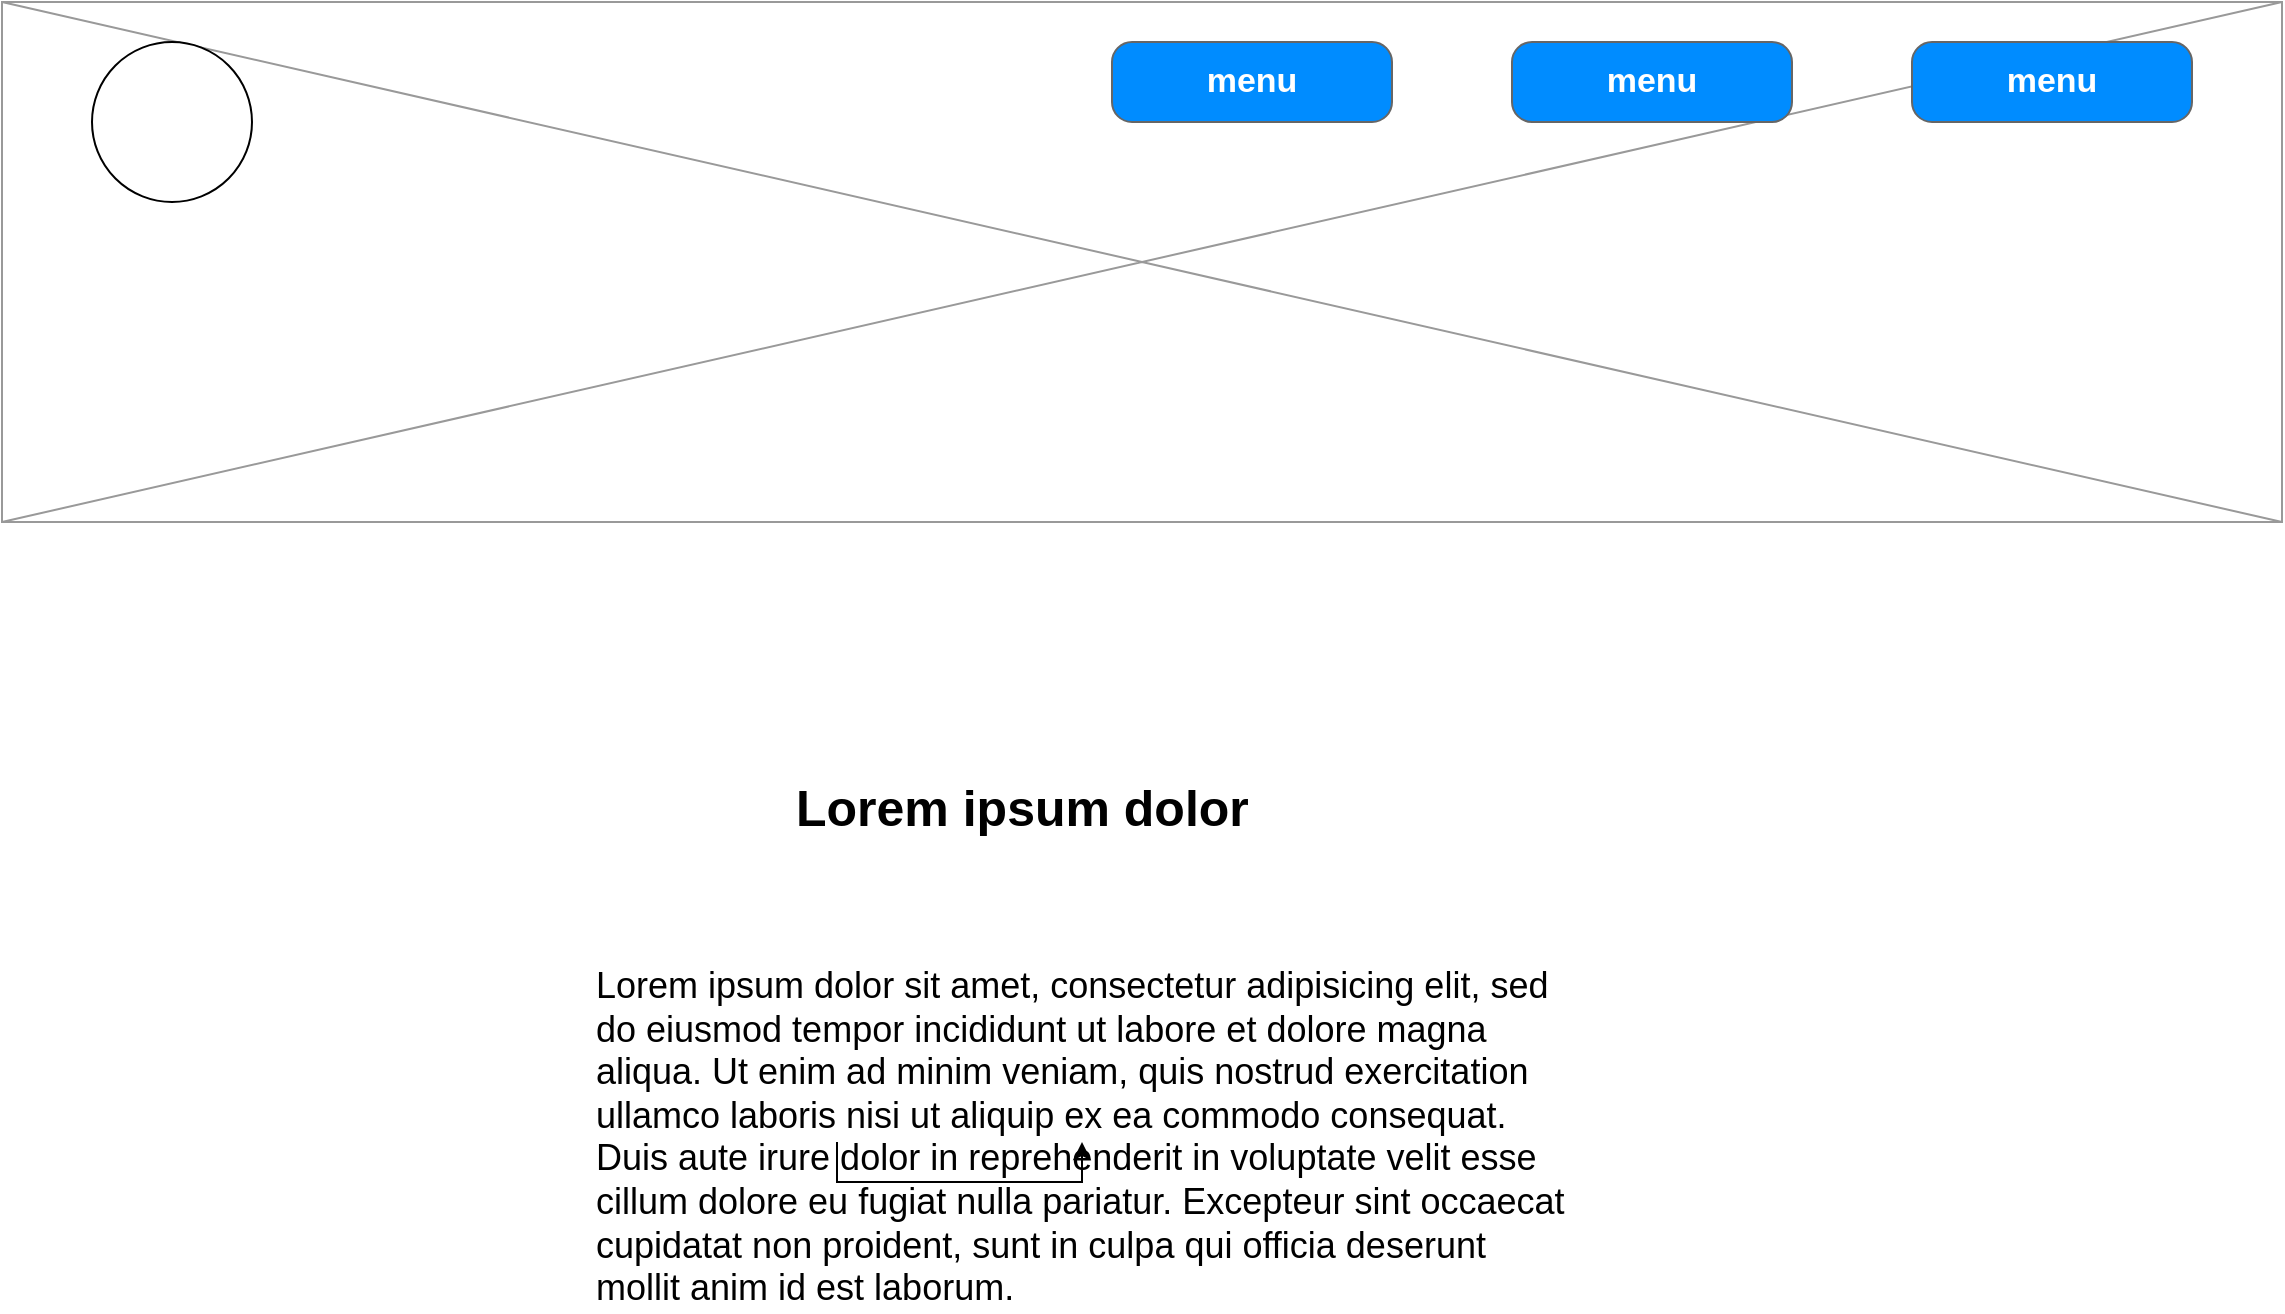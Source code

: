 <mxfile version="22.0.8" type="device" pages="3">
  <diagram name="Home" id="GWiMtT0e5DqtILCh8_0i">
    <mxGraphModel dx="1387" dy="767" grid="1" gridSize="10" guides="1" tooltips="1" connect="1" arrows="1" fold="1" page="1" pageScale="1" pageWidth="1169" pageHeight="827" math="0" shadow="0">
      <root>
        <mxCell id="0" />
        <mxCell id="1" parent="0" />
        <mxCell id="vj-qtJoO59ucQnTQ0JGd-2" value="" style="verticalLabelPosition=bottom;shadow=0;dashed=0;align=center;html=1;verticalAlign=top;strokeWidth=1;shape=mxgraph.mockup.graphics.simpleIcon;strokeColor=#999999;direction=west;" parent="1" vertex="1">
          <mxGeometry x="15" y="10" width="1140" height="260" as="geometry" />
        </mxCell>
        <mxCell id="8JzA3NTI266D-M-EUL4F-1" value="Lorem ipsum dolor sit amet, consectetur adipisicing elit, sed do eiusmod tempor incididunt ut labore et dolore magna aliqua. Ut enim ad minim veniam, quis nostrud exercitation ullamco laboris nisi ut aliquip ex ea commodo consequat. Duis aute irure dolor in reprehenderit in voluptate velit esse cillum dolore eu fugiat nulla pariatur. Excepteur sint occaecat cupidatat non proident, sunt in culpa qui officia deserunt mollit anim id est laborum." style="text;spacingTop=-5;whiteSpace=wrap;html=1;align=left;fontSize=18;fontFamily=Helvetica;fillColor=none;strokeColor=none;" parent="1" vertex="1">
          <mxGeometry x="310" y="490" width="490" height="90" as="geometry" />
        </mxCell>
        <mxCell id="8JzA3NTI266D-M-EUL4F-2" value="Lorem ipsum dolor&amp;nbsp;" style="text;spacingTop=-5;whiteSpace=wrap;html=1;align=left;fontSize=25;fontFamily=Helvetica;fillColor=none;strokeColor=none;fontStyle=1;verticalAlign=middle;" parent="1" vertex="1">
          <mxGeometry x="410" y="389" width="240" height="50" as="geometry" />
        </mxCell>
        <mxCell id="8JzA3NTI266D-M-EUL4F-3" value="menu" style="strokeWidth=1;shadow=0;dashed=0;align=center;html=1;shape=mxgraph.mockup.buttons.button;strokeColor=#666666;fontColor=#ffffff;mainText=;buttonStyle=round;fontSize=17;fontStyle=1;fillColor=#008cff;whiteSpace=wrap;" parent="1" vertex="1">
          <mxGeometry x="970" y="30" width="140" height="40" as="geometry" />
        </mxCell>
        <mxCell id="t8Yct_-SfaM9aRnuGFuA-1" value="" style="ellipse;whiteSpace=wrap;html=1;aspect=fixed;" vertex="1" parent="1">
          <mxGeometry x="60" y="30" width="80" height="80" as="geometry" />
        </mxCell>
        <mxCell id="t8Yct_-SfaM9aRnuGFuA-3" value="" style="rounded=0;whiteSpace=wrap;html=1;" vertex="1" parent="1">
          <mxGeometry x="600" y="30" width="80" height="30" as="geometry" />
        </mxCell>
        <mxCell id="t8Yct_-SfaM9aRnuGFuA-4" value="" style="rounded=0;whiteSpace=wrap;html=1;" vertex="1" parent="1">
          <mxGeometry x="810" y="30" width="80" height="30" as="geometry" />
        </mxCell>
        <mxCell id="t8Yct_-SfaM9aRnuGFuA-6" style="edgeStyle=orthogonalEdgeStyle;rounded=0;orthogonalLoop=1;jettySize=auto;html=1;exitX=0.25;exitY=1;exitDx=0;exitDy=0;" edge="1" parent="1" source="8JzA3NTI266D-M-EUL4F-1" target="8JzA3NTI266D-M-EUL4F-1">
          <mxGeometry relative="1" as="geometry" />
        </mxCell>
        <mxCell id="t8Yct_-SfaM9aRnuGFuA-7" value="menu" style="strokeWidth=1;shadow=0;dashed=0;align=center;html=1;shape=mxgraph.mockup.buttons.button;strokeColor=#666666;fontColor=#ffffff;mainText=;buttonStyle=round;fontSize=17;fontStyle=1;fillColor=#008cff;whiteSpace=wrap;" vertex="1" parent="1">
          <mxGeometry x="570" y="30" width="140" height="40" as="geometry" />
        </mxCell>
        <mxCell id="t8Yct_-SfaM9aRnuGFuA-8" value="menu" style="strokeWidth=1;shadow=0;dashed=0;align=center;html=1;shape=mxgraph.mockup.buttons.button;strokeColor=#666666;fontColor=#ffffff;mainText=;buttonStyle=round;fontSize=17;fontStyle=1;fillColor=#008cff;whiteSpace=wrap;" vertex="1" parent="1">
          <mxGeometry x="770" y="30" width="140" height="40" as="geometry" />
        </mxCell>
      </root>
    </mxGraphModel>
  </diagram>
  <diagram id="VgM5lU4q05OkGia0pzVO" name="About">
    <mxGraphModel dx="1664" dy="920" grid="1" gridSize="10" guides="1" tooltips="1" connect="1" arrows="1" fold="1" page="1" pageScale="1" pageWidth="1169" pageHeight="827" math="0" shadow="0">
      <root>
        <mxCell id="0" />
        <mxCell id="1" parent="0" />
        <mxCell id="e12vvNjCy11CAZPHuTNJ-1" value="Lorem ipsum dolor sit amet, consectetur adipisicing elit, sed do eiusmod tempor incididunt ut labore et dolore magna aliqua. Ut enim ad minim veniam, quis nostrud exercitation ullamco laboris nisi ut aliquip ex ea commodo consequat. Duis aute irure dolor in reprehenderit in voluptate velit esse cillum dolore eu fugiat nulla pariatur. Excepteur sint occaecat cupidatat non proident, sunt in culpa qui officia deserunt mollit anim id est laborum." style="text;spacingTop=-5;whiteSpace=wrap;html=1;align=left;fontSize=18;fontFamily=Helvetica;fillColor=none;strokeColor=none;" parent="1" vertex="1">
          <mxGeometry x="100" y="882" width="1000" height="90" as="geometry" />
        </mxCell>
        <mxCell id="e12vvNjCy11CAZPHuTNJ-2" value="Lorem ipsum dolor&amp;nbsp;" style="text;spacingTop=-5;whiteSpace=wrap;html=1;align=left;fontSize=25;fontFamily=Helvetica;fillColor=none;strokeColor=none;fontStyle=1;verticalAlign=middle;" parent="1" vertex="1">
          <mxGeometry x="100" y="813" width="240" height="50" as="geometry" />
        </mxCell>
        <mxCell id="HqywgXEak3AqZXudr7r2-3" value="" style="group" parent="1" vertex="1" connectable="0">
          <mxGeometry x="110" y="1019" width="230" height="241" as="geometry" />
        </mxCell>
        <mxCell id="HqywgXEak3AqZXudr7r2-1" value="Lorem ipsum dolor sit amet, consectetur adipisicing elit, sed do eiusmod tempor&amp;nbsp;" style="text;spacingTop=-5;whiteSpace=wrap;html=1;align=left;fontSize=18;fontFamily=Helvetica;fillColor=none;strokeColor=none;" parent="HqywgXEak3AqZXudr7r2-3" vertex="1">
          <mxGeometry y="171" width="230" height="70" as="geometry" />
        </mxCell>
        <mxCell id="HqywgXEak3AqZXudr7r2-4" value="" style="group" parent="HqywgXEak3AqZXudr7r2-3" vertex="1" connectable="0">
          <mxGeometry width="230" height="181" as="geometry" />
        </mxCell>
        <mxCell id="At-IF_TbB9sw6rBj21lN-1" value="" style="verticalLabelPosition=bottom;shadow=0;dashed=0;align=center;html=1;verticalAlign=top;strokeWidth=1;shape=mxgraph.mockup.graphics.simpleIcon;strokeColor=#999999;" parent="HqywgXEak3AqZXudr7r2-4" vertex="1">
          <mxGeometry width="220" height="131" as="geometry" />
        </mxCell>
        <mxCell id="HqywgXEak3AqZXudr7r2-2" value="Lorem ipsum dol&amp;nbsp;" style="text;spacingTop=-5;whiteSpace=wrap;html=1;align=left;fontSize=25;fontFamily=Helvetica;fillColor=none;strokeColor=none;fontStyle=1;verticalAlign=middle;" parent="HqywgXEak3AqZXudr7r2-4" vertex="1">
          <mxGeometry y="131" width="230" height="50" as="geometry" />
        </mxCell>
        <mxCell id="HqywgXEak3AqZXudr7r2-5" value="" style="group" parent="1" vertex="1" connectable="0">
          <mxGeometry x="469.5" y="1020" width="230" height="241" as="geometry" />
        </mxCell>
        <mxCell id="HqywgXEak3AqZXudr7r2-6" value="Lorem ipsum dolor sit amet, consectetur adipisicing elit, sed do eiusmod tempor&amp;nbsp;" style="text;spacingTop=-5;whiteSpace=wrap;html=1;align=left;fontSize=18;fontFamily=Helvetica;fillColor=none;strokeColor=none;" parent="HqywgXEak3AqZXudr7r2-5" vertex="1">
          <mxGeometry y="171" width="230" height="70" as="geometry" />
        </mxCell>
        <mxCell id="HqywgXEak3AqZXudr7r2-7" value="" style="group" parent="HqywgXEak3AqZXudr7r2-5" vertex="1" connectable="0">
          <mxGeometry width="230" height="181" as="geometry" />
        </mxCell>
        <mxCell id="HqywgXEak3AqZXudr7r2-8" value="" style="verticalLabelPosition=bottom;shadow=0;dashed=0;align=center;html=1;verticalAlign=top;strokeWidth=1;shape=mxgraph.mockup.graphics.simpleIcon;strokeColor=#999999;" parent="HqywgXEak3AqZXudr7r2-7" vertex="1">
          <mxGeometry width="220" height="131" as="geometry" />
        </mxCell>
        <mxCell id="HqywgXEak3AqZXudr7r2-9" value="Lorem ipsum dol&amp;nbsp;" style="text;spacingTop=-5;whiteSpace=wrap;html=1;align=left;fontSize=25;fontFamily=Helvetica;fillColor=none;strokeColor=none;fontStyle=1;verticalAlign=middle;" parent="HqywgXEak3AqZXudr7r2-7" vertex="1">
          <mxGeometry y="131" width="230" height="50" as="geometry" />
        </mxCell>
        <mxCell id="HqywgXEak3AqZXudr7r2-10" value="" style="group" parent="1" vertex="1" connectable="0">
          <mxGeometry x="830" y="1020" width="230" height="241" as="geometry" />
        </mxCell>
        <mxCell id="HqywgXEak3AqZXudr7r2-11" value="Lorem ipsum dolor sit amet, consectetur adipisicing elit, sed do eiusmod tempor&amp;nbsp;" style="text;spacingTop=-5;whiteSpace=wrap;html=1;align=left;fontSize=18;fontFamily=Helvetica;fillColor=none;strokeColor=none;" parent="HqywgXEak3AqZXudr7r2-10" vertex="1">
          <mxGeometry y="171" width="230" height="70" as="geometry" />
        </mxCell>
        <mxCell id="HqywgXEak3AqZXudr7r2-12" value="" style="group" parent="HqywgXEak3AqZXudr7r2-10" vertex="1" connectable="0">
          <mxGeometry width="230" height="181" as="geometry" />
        </mxCell>
        <mxCell id="HqywgXEak3AqZXudr7r2-13" value="" style="verticalLabelPosition=bottom;shadow=0;dashed=0;align=center;html=1;verticalAlign=top;strokeWidth=1;shape=mxgraph.mockup.graphics.simpleIcon;strokeColor=#999999;" parent="HqywgXEak3AqZXudr7r2-12" vertex="1">
          <mxGeometry width="220" height="131" as="geometry" />
        </mxCell>
        <mxCell id="HqywgXEak3AqZXudr7r2-14" value="Lorem ipsum dol&amp;nbsp;" style="text;spacingTop=-5;whiteSpace=wrap;html=1;align=left;fontSize=25;fontFamily=Helvetica;fillColor=none;strokeColor=none;fontStyle=1;verticalAlign=middle;" parent="HqywgXEak3AqZXudr7r2-12" vertex="1">
          <mxGeometry y="131" width="230" height="50" as="geometry" />
        </mxCell>
        <mxCell id="HqywgXEak3AqZXudr7r2-15" value="" style="group" parent="1" vertex="1" connectable="0">
          <mxGeometry x="110" y="1330" width="230" height="241" as="geometry" />
        </mxCell>
        <mxCell id="HqywgXEak3AqZXudr7r2-16" value="Lorem ipsum dolor sit amet, consectetur adipisicing elit, sed do eiusmod tempor&amp;nbsp;" style="text;spacingTop=-5;whiteSpace=wrap;html=1;align=left;fontSize=18;fontFamily=Helvetica;fillColor=none;strokeColor=none;" parent="HqywgXEak3AqZXudr7r2-15" vertex="1">
          <mxGeometry y="171" width="230" height="70" as="geometry" />
        </mxCell>
        <mxCell id="HqywgXEak3AqZXudr7r2-17" value="" style="group" parent="HqywgXEak3AqZXudr7r2-15" vertex="1" connectable="0">
          <mxGeometry width="230" height="181" as="geometry" />
        </mxCell>
        <mxCell id="HqywgXEak3AqZXudr7r2-18" value="" style="verticalLabelPosition=bottom;shadow=0;dashed=0;align=center;html=1;verticalAlign=top;strokeWidth=1;shape=mxgraph.mockup.graphics.simpleIcon;strokeColor=#999999;" parent="HqywgXEak3AqZXudr7r2-17" vertex="1">
          <mxGeometry width="220" height="131" as="geometry" />
        </mxCell>
        <mxCell id="HqywgXEak3AqZXudr7r2-19" value="Lorem ipsum dol&amp;nbsp;" style="text;spacingTop=-5;whiteSpace=wrap;html=1;align=left;fontSize=25;fontFamily=Helvetica;fillColor=none;strokeColor=none;fontStyle=1;verticalAlign=middle;" parent="HqywgXEak3AqZXudr7r2-17" vertex="1">
          <mxGeometry y="131" width="230" height="50" as="geometry" />
        </mxCell>
        <mxCell id="HqywgXEak3AqZXudr7r2-20" value="" style="group" parent="1" vertex="1" connectable="0">
          <mxGeometry x="469.5" y="1330" width="230" height="241" as="geometry" />
        </mxCell>
        <mxCell id="HqywgXEak3AqZXudr7r2-21" value="Lorem ipsum dolor sit amet, consectetur adipisicing elit, sed do eiusmod tempor&amp;nbsp;" style="text;spacingTop=-5;whiteSpace=wrap;html=1;align=left;fontSize=18;fontFamily=Helvetica;fillColor=none;strokeColor=none;" parent="HqywgXEak3AqZXudr7r2-20" vertex="1">
          <mxGeometry y="171" width="230" height="70" as="geometry" />
        </mxCell>
        <mxCell id="HqywgXEak3AqZXudr7r2-22" value="" style="group" parent="HqywgXEak3AqZXudr7r2-20" vertex="1" connectable="0">
          <mxGeometry width="230" height="181" as="geometry" />
        </mxCell>
        <mxCell id="HqywgXEak3AqZXudr7r2-23" value="" style="verticalLabelPosition=bottom;shadow=0;dashed=0;align=center;html=1;verticalAlign=top;strokeWidth=1;shape=mxgraph.mockup.graphics.simpleIcon;strokeColor=#999999;" parent="HqywgXEak3AqZXudr7r2-22" vertex="1">
          <mxGeometry width="220" height="131" as="geometry" />
        </mxCell>
        <mxCell id="HqywgXEak3AqZXudr7r2-24" value="Lorem ipsum dol&amp;nbsp;" style="text;spacingTop=-5;whiteSpace=wrap;html=1;align=left;fontSize=25;fontFamily=Helvetica;fillColor=none;strokeColor=none;fontStyle=1;verticalAlign=middle;" parent="HqywgXEak3AqZXudr7r2-22" vertex="1">
          <mxGeometry y="131" width="230" height="50" as="geometry" />
        </mxCell>
        <mxCell id="HqywgXEak3AqZXudr7r2-25" value="" style="group" parent="1" vertex="1" connectable="0">
          <mxGeometry x="830" y="1330" width="230" height="241" as="geometry" />
        </mxCell>
        <mxCell id="HqywgXEak3AqZXudr7r2-26" value="Lorem ipsum dolor sit amet, consectetur adipisicing elit, sed do eiusmod tempor&amp;nbsp;" style="text;spacingTop=-5;whiteSpace=wrap;html=1;align=left;fontSize=18;fontFamily=Helvetica;fillColor=none;strokeColor=none;" parent="HqywgXEak3AqZXudr7r2-25" vertex="1">
          <mxGeometry y="171" width="230" height="70" as="geometry" />
        </mxCell>
        <mxCell id="HqywgXEak3AqZXudr7r2-27" value="" style="group" parent="HqywgXEak3AqZXudr7r2-25" vertex="1" connectable="0">
          <mxGeometry width="230" height="181" as="geometry" />
        </mxCell>
        <mxCell id="HqywgXEak3AqZXudr7r2-28" value="" style="verticalLabelPosition=bottom;shadow=0;dashed=0;align=center;html=1;verticalAlign=top;strokeWidth=1;shape=mxgraph.mockup.graphics.simpleIcon;strokeColor=#999999;" parent="HqywgXEak3AqZXudr7r2-27" vertex="1">
          <mxGeometry width="220" height="131" as="geometry" />
        </mxCell>
        <mxCell id="HqywgXEak3AqZXudr7r2-29" value="Lorem ipsum dol&amp;nbsp;" style="text;spacingTop=-5;whiteSpace=wrap;html=1;align=left;fontSize=25;fontFamily=Helvetica;fillColor=none;strokeColor=none;fontStyle=1;verticalAlign=middle;" parent="HqywgXEak3AqZXudr7r2-27" vertex="1">
          <mxGeometry y="131" width="230" height="50" as="geometry" />
        </mxCell>
        <mxCell id="HqywgXEak3AqZXudr7r2-30" value="" style="verticalLabelPosition=bottom;shadow=0;dashed=0;align=center;html=1;verticalAlign=top;strokeWidth=1;shape=mxgraph.mockup.graphics.simpleIcon;strokeColor=#999999;fontSize=30;" parent="1" vertex="1">
          <mxGeometry x="90" y="170" width="760" height="640" as="geometry" />
        </mxCell>
        <mxCell id="HqywgXEak3AqZXudr7r2-31" value="" style="rounded=0;whiteSpace=wrap;html=1;fontSize=30;" parent="1" vertex="1">
          <mxGeometry x="520" y="250" width="590" height="430" as="geometry" />
        </mxCell>
        <mxCell id="HqywgXEak3AqZXudr7r2-32" value="Lorem ipsum dolor sit amet, consectetur adipisicing elit, sed do eiusmod tempor incididunt ut labore et dolore magna aliqua. Ut enim ad minim veniam, quis nostrud exercitation ullamco laboris nisi ut aliquip ex ea commodo consequat. Duis aute irure dolor in reprehenderit in voluptate velit esse cillum dolore eu fugiat nulla pariatur." style="text;spacingTop=-5;whiteSpace=wrap;html=1;align=left;fontSize=30;fontFamily=Helvetica;fillColor=none;strokeColor=none;" parent="1" vertex="1">
          <mxGeometry x="550" y="290" width="530" height="330" as="geometry" />
        </mxCell>
        <mxCell id="WmWE3L1nm67P7dyShC9x-1" value="menu" style="strokeWidth=1;shadow=0;dashed=0;align=center;html=1;shape=mxgraph.mockup.buttons.button;strokeColor=#666666;fontColor=#ffffff;mainText=;buttonStyle=round;fontSize=17;fontStyle=1;fillColor=#008cff;whiteSpace=wrap;" vertex="1" parent="1">
          <mxGeometry x="970" y="30" width="140" height="40" as="geometry" />
        </mxCell>
        <mxCell id="WmWE3L1nm67P7dyShC9x-2" value="" style="ellipse;whiteSpace=wrap;html=1;aspect=fixed;" vertex="1" parent="1">
          <mxGeometry x="60" y="30" width="80" height="80" as="geometry" />
        </mxCell>
        <mxCell id="WmWE3L1nm67P7dyShC9x-3" value="menu" style="strokeWidth=1;shadow=0;dashed=0;align=center;html=1;shape=mxgraph.mockup.buttons.button;strokeColor=#666666;fontColor=#ffffff;mainText=;buttonStyle=round;fontSize=17;fontStyle=1;fillColor=#008cff;whiteSpace=wrap;" vertex="1" parent="1">
          <mxGeometry x="570" y="30" width="140" height="40" as="geometry" />
        </mxCell>
        <mxCell id="WmWE3L1nm67P7dyShC9x-4" value="menu" style="strokeWidth=1;shadow=0;dashed=0;align=center;html=1;shape=mxgraph.mockup.buttons.button;strokeColor=#666666;fontColor=#ffffff;mainText=;buttonStyle=round;fontSize=17;fontStyle=1;fillColor=#008cff;whiteSpace=wrap;" vertex="1" parent="1">
          <mxGeometry x="770" y="30" width="140" height="40" as="geometry" />
        </mxCell>
      </root>
    </mxGraphModel>
  </diagram>
  <diagram id="mF2L9wXjWidI5smEaFTE" name="Contact">
    <mxGraphModel dx="1664" dy="920" grid="1" gridSize="10" guides="1" tooltips="1" connect="1" arrows="1" fold="1" page="1" pageScale="1" pageWidth="1169" pageHeight="827" math="0" shadow="0">
      <root>
        <mxCell id="0" />
        <mxCell id="1" parent="0" />
        <mxCell id="b-f6iDegZE59Yu22D2ux-3" value="" style="rounded=0;whiteSpace=wrap;html=1;" parent="1" vertex="1">
          <mxGeometry x="80" y="400" width="760" height="400" as="geometry" />
        </mxCell>
        <mxCell id="b-f6iDegZE59Yu22D2ux-8" value="Lorem ipsum dolor sit amet, consectetur adipisicing elit, sed do eiusmod tempor incididunt ut labore et dolore magna aliqua. Ut enim ad minim veniam, quis nostrud exercitation ullamco laboris nisi ut aliquip ex ea commodo consequat. Duis aute irure dolor in reprehenderit in voluptate velit esse cillum dolore eu fugiat nulla pariatur. Excepteur sint occaecat cupidatat non proident, sunt in culpa qui officia deserunt mollit anim id est laborum." style="text;spacingTop=-5;whiteSpace=wrap;html=1;align=left;fontSize=18;fontFamily=Helvetica;fillColor=none;strokeColor=none;" parent="1" vertex="1">
          <mxGeometry x="80" y="242" width="1000" height="90" as="geometry" />
        </mxCell>
        <mxCell id="b-f6iDegZE59Yu22D2ux-15" value="Lorem ipsum dolor&amp;nbsp;" style="text;spacingTop=-5;whiteSpace=wrap;html=1;align=left;fontSize=25;fontFamily=Helvetica;fillColor=none;strokeColor=none;fontStyle=1;verticalAlign=middle;" parent="1" vertex="1">
          <mxGeometry x="80" y="180" width="240" height="50" as="geometry" />
        </mxCell>
        <mxCell id="b-f6iDegZE59Yu22D2ux-20" value="Button" style="strokeWidth=1;shadow=0;dashed=0;align=center;html=1;shape=mxgraph.mockup.text.rrect;rSize=0;fontSize=17;fontColor=#ffffff;fillColor=#008cff;strokeColor=#008cff;" parent="1" vertex="1">
          <mxGeometry x="160" y="740" width="610" height="25" as="geometry" />
        </mxCell>
        <mxCell id="b-f6iDegZE59Yu22D2ux-52" value="" style="group" parent="1" vertex="1" connectable="0">
          <mxGeometry x="150" y="440" width="620" height="270" as="geometry" />
        </mxCell>
        <mxCell id="b-f6iDegZE59Yu22D2ux-34" value="" style="rounded=0;whiteSpace=wrap;html=1;fontSize=25;" parent="b-f6iDegZE59Yu22D2ux-52" vertex="1">
          <mxGeometry x="10.877" y="110" width="609.123" height="160" as="geometry" />
        </mxCell>
        <mxCell id="b-f6iDegZE59Yu22D2ux-39" value="Lorem Ipsum" style="text;html=1;strokeColor=none;fillColor=none;align=center;verticalAlign=middle;whiteSpace=wrap;rounded=0;fontSize=17;" parent="b-f6iDegZE59Yu22D2ux-52" vertex="1">
          <mxGeometry x="10.877" y="110" width="152.281" height="30" as="geometry" />
        </mxCell>
        <mxCell id="b-f6iDegZE59Yu22D2ux-51" value="" style="group" parent="b-f6iDegZE59Yu22D2ux-52" vertex="1" connectable="0">
          <mxGeometry width="620" height="80" as="geometry" />
        </mxCell>
        <mxCell id="b-f6iDegZE59Yu22D2ux-41" value="" style="group" parent="b-f6iDegZE59Yu22D2ux-51" vertex="1" connectable="0">
          <mxGeometry y="50" width="281.345" height="30" as="geometry" />
        </mxCell>
        <mxCell id="b-f6iDegZE59Yu22D2ux-35" value="" style="rounded=0;whiteSpace=wrap;html=1;fontSize=25;" parent="b-f6iDegZE59Yu22D2ux-41" vertex="1">
          <mxGeometry x="10.42" width="270.924" height="30" as="geometry" />
        </mxCell>
        <mxCell id="b-f6iDegZE59Yu22D2ux-40" value="Lorem Ipsum" style="text;html=1;strokeColor=none;fillColor=none;align=center;verticalAlign=middle;whiteSpace=wrap;rounded=0;fontSize=17;" parent="b-f6iDegZE59Yu22D2ux-41" vertex="1">
          <mxGeometry width="145.882" height="30" as="geometry" />
        </mxCell>
        <mxCell id="b-f6iDegZE59Yu22D2ux-42" value="" style="group" parent="b-f6iDegZE59Yu22D2ux-51" vertex="1" connectable="0">
          <mxGeometry x="338.655" width="281.345" height="30" as="geometry" />
        </mxCell>
        <mxCell id="b-f6iDegZE59Yu22D2ux-43" value="" style="rounded=0;whiteSpace=wrap;html=1;fontSize=25;" parent="b-f6iDegZE59Yu22D2ux-42" vertex="1">
          <mxGeometry x="10.42" width="270.924" height="30" as="geometry" />
        </mxCell>
        <mxCell id="b-f6iDegZE59Yu22D2ux-44" value="Lorem Ipsum" style="text;html=1;strokeColor=none;fillColor=none;align=center;verticalAlign=middle;whiteSpace=wrap;rounded=0;fontSize=17;" parent="b-f6iDegZE59Yu22D2ux-42" vertex="1">
          <mxGeometry width="145.882" height="30" as="geometry" />
        </mxCell>
        <mxCell id="b-f6iDegZE59Yu22D2ux-45" value="" style="group" parent="b-f6iDegZE59Yu22D2ux-51" vertex="1" connectable="0">
          <mxGeometry width="281.345" height="30" as="geometry" />
        </mxCell>
        <mxCell id="b-f6iDegZE59Yu22D2ux-46" value="" style="rounded=0;whiteSpace=wrap;html=1;fontSize=25;" parent="b-f6iDegZE59Yu22D2ux-45" vertex="1">
          <mxGeometry x="10.42" width="270.924" height="30" as="geometry" />
        </mxCell>
        <mxCell id="b-f6iDegZE59Yu22D2ux-47" value="Lorem Ipsum" style="text;html=1;strokeColor=none;fillColor=none;align=center;verticalAlign=middle;whiteSpace=wrap;rounded=0;fontSize=17;" parent="b-f6iDegZE59Yu22D2ux-45" vertex="1">
          <mxGeometry width="145.882" height="30" as="geometry" />
        </mxCell>
        <mxCell id="b-f6iDegZE59Yu22D2ux-48" value="" style="group" parent="b-f6iDegZE59Yu22D2ux-51" vertex="1" connectable="0">
          <mxGeometry x="338.655" y="50" width="281.345" height="30" as="geometry" />
        </mxCell>
        <mxCell id="b-f6iDegZE59Yu22D2ux-49" value="" style="rounded=0;whiteSpace=wrap;html=1;fontSize=25;" parent="b-f6iDegZE59Yu22D2ux-48" vertex="1">
          <mxGeometry x="10.42" width="270.924" height="30" as="geometry" />
        </mxCell>
        <mxCell id="b-f6iDegZE59Yu22D2ux-50" value="Lorem Ipsum" style="text;html=1;strokeColor=none;fillColor=none;align=center;verticalAlign=middle;whiteSpace=wrap;rounded=0;fontSize=17;" parent="b-f6iDegZE59Yu22D2ux-48" vertex="1">
          <mxGeometry width="145.882" height="30" as="geometry" />
        </mxCell>
        <mxCell id="b-f6iDegZE59Yu22D2ux-59" value="Lorem ipsum dolor sit amet, consectetur adipisicing elit, sed do eiusmod tempor&amp;nbsp;" style="text;spacingTop=-5;whiteSpace=wrap;html=1;align=left;fontSize=18;fontFamily=Helvetica;fillColor=none;strokeColor=none;" parent="1" vertex="1">
          <mxGeometry x="890" y="640" width="170" height="90" as="geometry" />
        </mxCell>
        <mxCell id="b-f6iDegZE59Yu22D2ux-61" value="Lorem ipsum dolor sit amet, consectetur adipisicing elit, sed do eiusmod tempor&amp;nbsp;" style="text;spacingTop=-5;whiteSpace=wrap;html=1;align=left;fontSize=18;fontFamily=Helvetica;fillColor=none;strokeColor=none;" parent="1" vertex="1">
          <mxGeometry x="890" y="470" width="170" height="90" as="geometry" />
        </mxCell>
        <mxCell id="P0qd1waGlgn7gG0ZB6WR-1" value="menu" style="strokeWidth=1;shadow=0;dashed=0;align=center;html=1;shape=mxgraph.mockup.buttons.button;strokeColor=#666666;fontColor=#ffffff;mainText=;buttonStyle=round;fontSize=17;fontStyle=1;fillColor=#008cff;whiteSpace=wrap;" vertex="1" parent="1">
          <mxGeometry x="970" y="30" width="140" height="40" as="geometry" />
        </mxCell>
        <mxCell id="P0qd1waGlgn7gG0ZB6WR-2" value="" style="ellipse;whiteSpace=wrap;html=1;aspect=fixed;" vertex="1" parent="1">
          <mxGeometry x="60" y="30" width="80" height="80" as="geometry" />
        </mxCell>
        <mxCell id="P0qd1waGlgn7gG0ZB6WR-3" value="menu" style="strokeWidth=1;shadow=0;dashed=0;align=center;html=1;shape=mxgraph.mockup.buttons.button;strokeColor=#666666;fontColor=#ffffff;mainText=;buttonStyle=round;fontSize=17;fontStyle=1;fillColor=#008cff;whiteSpace=wrap;" vertex="1" parent="1">
          <mxGeometry x="570" y="30" width="140" height="40" as="geometry" />
        </mxCell>
        <mxCell id="P0qd1waGlgn7gG0ZB6WR-4" value="menu" style="strokeWidth=1;shadow=0;dashed=0;align=center;html=1;shape=mxgraph.mockup.buttons.button;strokeColor=#666666;fontColor=#ffffff;mainText=;buttonStyle=round;fontSize=17;fontStyle=1;fillColor=#008cff;whiteSpace=wrap;" vertex="1" parent="1">
          <mxGeometry x="770" y="30" width="140" height="40" as="geometry" />
        </mxCell>
      </root>
    </mxGraphModel>
  </diagram>
</mxfile>
